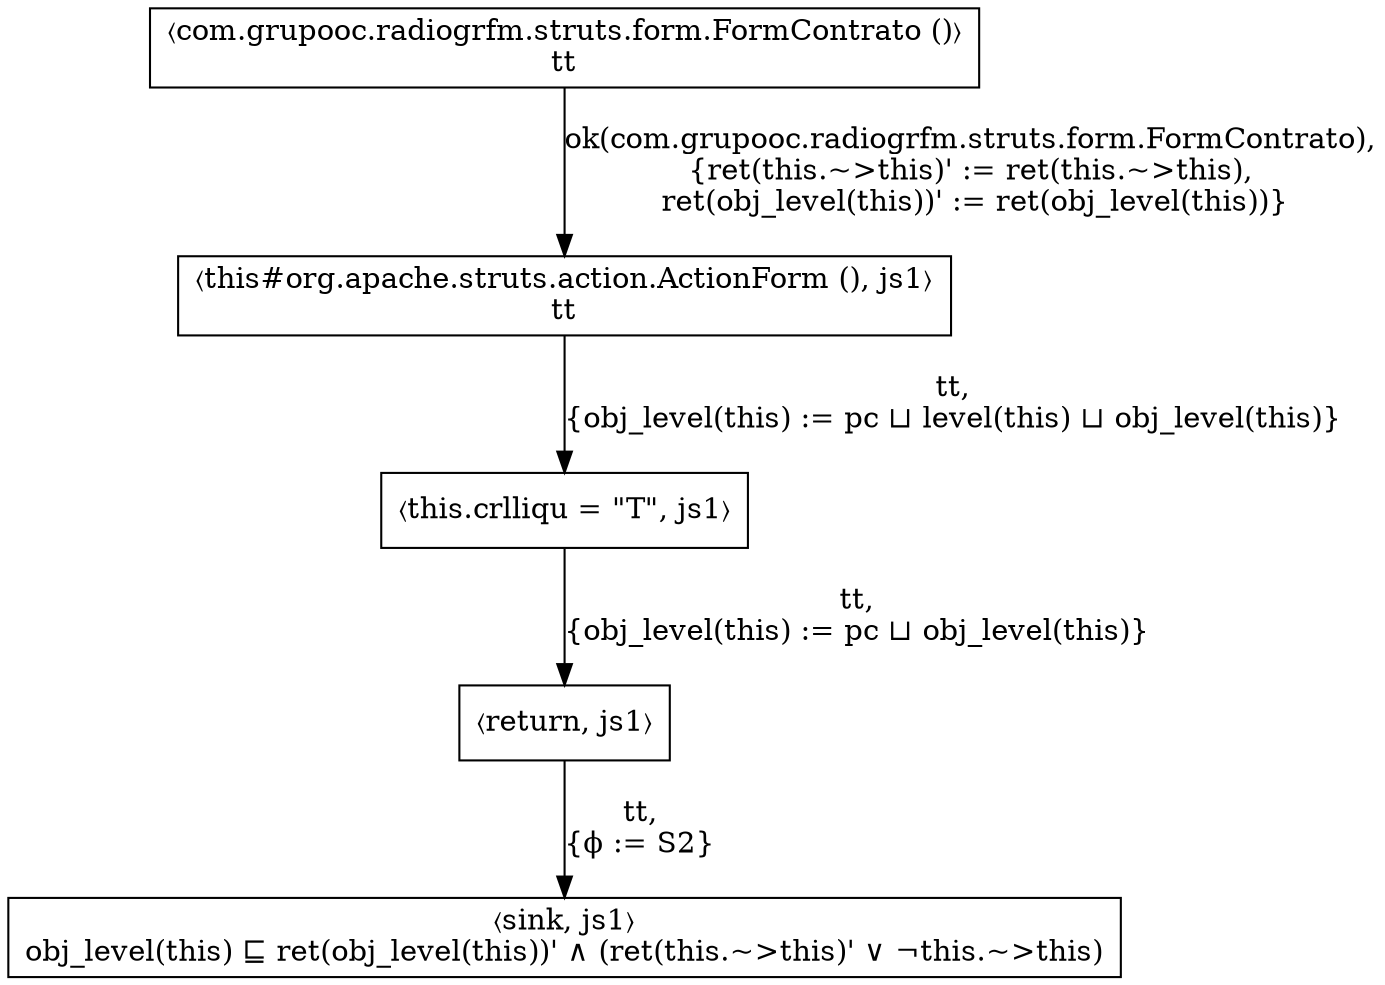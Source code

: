 digraph G {
  node [shape=box, ];
  "pc-1_js1" [label="〈com.grupooc.radiogrfm.struts.form.FormContrato ()〉\n\
tt",
              ];
  "pc0_js1" [label="〈this#org.apache.struts.action.ActionForm (), js1〉\n\
tt",
             ];
  "pc1_js1" [label="〈this.crlliqu = \"T\", js1〉", ];
  "pc2_js1" [label="〈return, js1〉", ];
  "pc3_js1" [label="〈sink, js1〉\n\
obj_level(this) ⊑ ret(obj_level(this))' ∧ (ret(this.~>this)' ∨ ¬this.~>this)",
             ];
  
  
  "pc-1_js1" -> "pc0_js1" [label="ok(com.grupooc.radiogrfm.struts.form.FormContrato),\n\
{ret(this.~>this)' := ret(this.~>this),\n\
 ret(obj_level(this))' := ret(obj_level(this))}",
                           ];
  "pc0_js1" -> "pc1_js1" [label="tt,\n\
{obj_level(this) := pc ⊔ level(this) ⊔ obj_level(this)}",
                          ];
  "pc1_js1" -> "pc2_js1" [label="tt,\n\
{obj_level(this) := pc ⊔ obj_level(this)}",
                          ];
  "pc2_js1" -> "pc3_js1" [label="tt,\n\
{ϕ := S2}", ];
  
  }